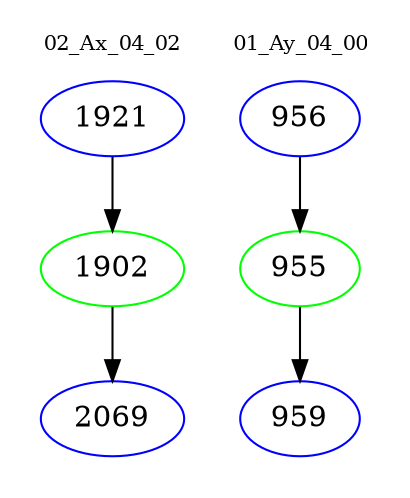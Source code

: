 digraph{
subgraph cluster_0 {
color = white
label = "02_Ax_04_02";
fontsize=10;
T0_1921 [label="1921", color="blue"]
T0_1921 -> T0_1902 [color="black"]
T0_1902 [label="1902", color="green"]
T0_1902 -> T0_2069 [color="black"]
T0_2069 [label="2069", color="blue"]
}
subgraph cluster_1 {
color = white
label = "01_Ay_04_00";
fontsize=10;
T1_956 [label="956", color="blue"]
T1_956 -> T1_955 [color="black"]
T1_955 [label="955", color="green"]
T1_955 -> T1_959 [color="black"]
T1_959 [label="959", color="blue"]
}
}

